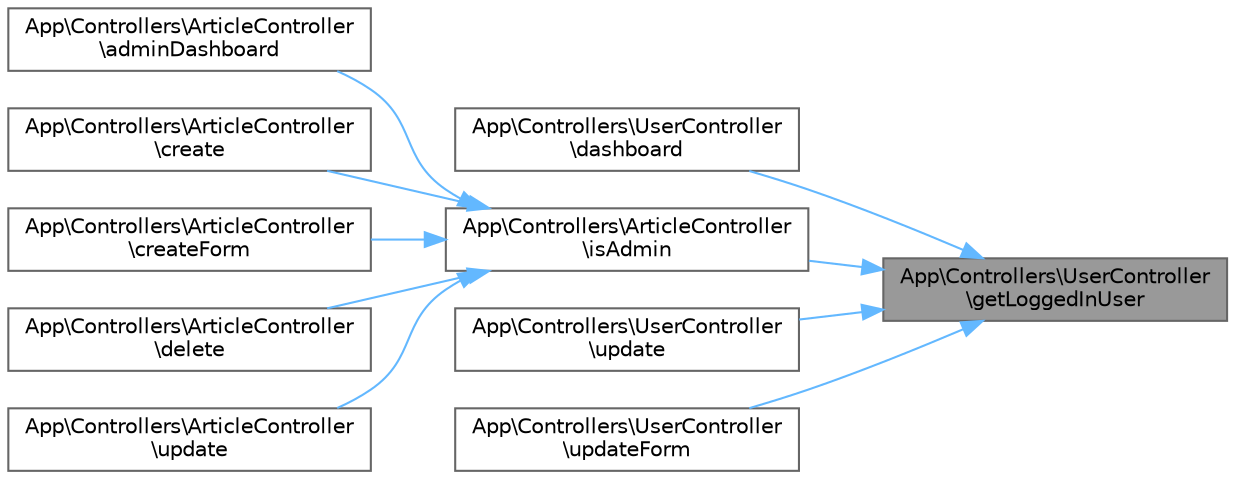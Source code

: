 digraph "App\Controllers\UserController\getLoggedInUser"
{
 // LATEX_PDF_SIZE
  bgcolor="transparent";
  edge [fontname=Helvetica,fontsize=10,labelfontname=Helvetica,labelfontsize=10];
  node [fontname=Helvetica,fontsize=10,shape=box,height=0.2,width=0.4];
  rankdir="RL";
  Node1 [id="Node000001",label="App\\Controllers\\UserController\l\\getLoggedInUser",height=0.2,width=0.4,color="gray40", fillcolor="grey60", style="filled", fontcolor="black",tooltip=" "];
  Node1 -> Node2 [id="edge1_Node000001_Node000002",dir="back",color="steelblue1",style="solid",tooltip=" "];
  Node2 [id="Node000002",label="App\\Controllers\\UserController\l\\dashboard",height=0.2,width=0.4,color="grey40", fillcolor="white", style="filled",URL="$class_app_1_1_controllers_1_1_user_controller.html#a1301f5e463d9ca6360db6c3bea2ad99b",tooltip=" "];
  Node1 -> Node3 [id="edge2_Node000001_Node000003",dir="back",color="steelblue1",style="solid",tooltip=" "];
  Node3 [id="Node000003",label="App\\Controllers\\ArticleController\l\\isAdmin",height=0.2,width=0.4,color="grey40", fillcolor="white", style="filled",URL="$class_app_1_1_controllers_1_1_article_controller.html#af4f266a31b646f816648eaae18376323",tooltip=" "];
  Node3 -> Node4 [id="edge3_Node000003_Node000004",dir="back",color="steelblue1",style="solid",tooltip=" "];
  Node4 [id="Node000004",label="App\\Controllers\\ArticleController\l\\adminDashboard",height=0.2,width=0.4,color="grey40", fillcolor="white", style="filled",URL="$class_app_1_1_controllers_1_1_article_controller.html#af998b7d389ca1955b5853589507eee60",tooltip=" "];
  Node3 -> Node5 [id="edge4_Node000003_Node000005",dir="back",color="steelblue1",style="solid",tooltip=" "];
  Node5 [id="Node000005",label="App\\Controllers\\ArticleController\l\\create",height=0.2,width=0.4,color="grey40", fillcolor="white", style="filled",URL="$class_app_1_1_controllers_1_1_article_controller.html#a0ed99e0f6a60e041781b4cb7c1cb4ff1",tooltip=" "];
  Node3 -> Node6 [id="edge5_Node000003_Node000006",dir="back",color="steelblue1",style="solid",tooltip=" "];
  Node6 [id="Node000006",label="App\\Controllers\\ArticleController\l\\createForm",height=0.2,width=0.4,color="grey40", fillcolor="white", style="filled",URL="$class_app_1_1_controllers_1_1_article_controller.html#a912a31aae8da9f7adf4e8d6d8eeee34e",tooltip=" "];
  Node3 -> Node7 [id="edge6_Node000003_Node000007",dir="back",color="steelblue1",style="solid",tooltip=" "];
  Node7 [id="Node000007",label="App\\Controllers\\ArticleController\l\\delete",height=0.2,width=0.4,color="grey40", fillcolor="white", style="filled",URL="$class_app_1_1_controllers_1_1_article_controller.html#a585aa247c742504e9b3536f376e49ab3",tooltip=" "];
  Node3 -> Node8 [id="edge7_Node000003_Node000008",dir="back",color="steelblue1",style="solid",tooltip=" "];
  Node8 [id="Node000008",label="App\\Controllers\\ArticleController\l\\update",height=0.2,width=0.4,color="grey40", fillcolor="white", style="filled",URL="$class_app_1_1_controllers_1_1_article_controller.html#a3f7df5e96c262e90a7d0f5991fe2c21d",tooltip=" "];
  Node1 -> Node9 [id="edge8_Node000001_Node000009",dir="back",color="steelblue1",style="solid",tooltip=" "];
  Node9 [id="Node000009",label="App\\Controllers\\UserController\l\\update",height=0.2,width=0.4,color="grey40", fillcolor="white", style="filled",URL="$class_app_1_1_controllers_1_1_user_controller.html#a01094a26d9614aa1009780b50d495106",tooltip=" "];
  Node1 -> Node10 [id="edge9_Node000001_Node000010",dir="back",color="steelblue1",style="solid",tooltip=" "];
  Node10 [id="Node000010",label="App\\Controllers\\UserController\l\\updateForm",height=0.2,width=0.4,color="grey40", fillcolor="white", style="filled",URL="$class_app_1_1_controllers_1_1_user_controller.html#abc7768d9321f2496f2bbbbd57e8d21bb",tooltip=" "];
}
